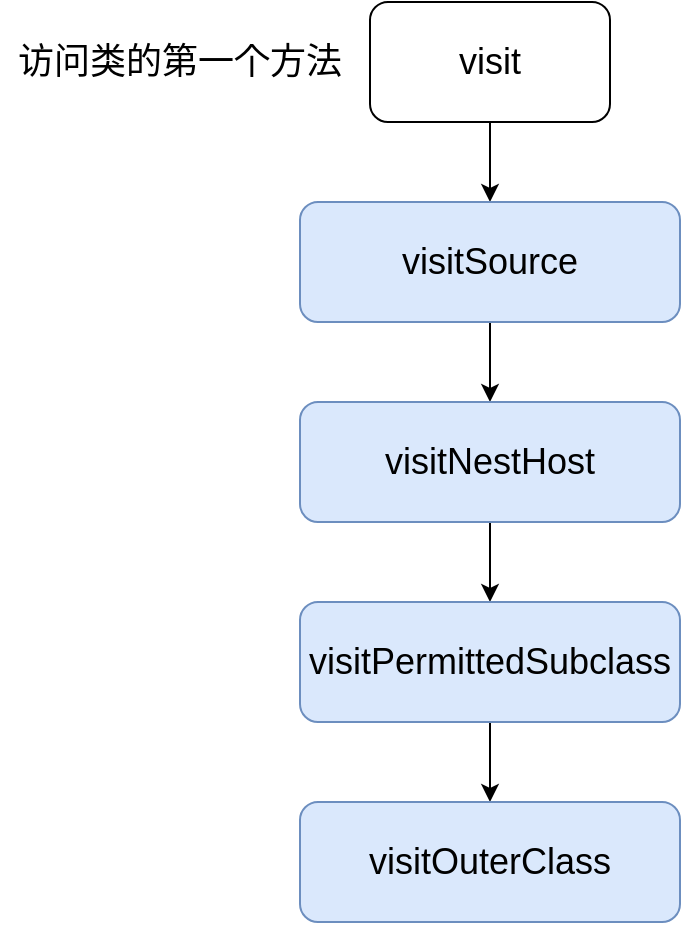 <mxfile version="15.9.6" type="github" pages="3">
  <diagram id="30Bxr1KkUJgvrlXZvCFp" name="ClassVisitor">
    <mxGraphModel dx="1038" dy="547" grid="1" gridSize="10" guides="1" tooltips="1" connect="1" arrows="1" fold="1" page="1" pageScale="1" pageWidth="827" pageHeight="1169" math="0" shadow="0">
      <root>
        <mxCell id="273fLLUFaYrSk1B3WepG-0" />
        <mxCell id="273fLLUFaYrSk1B3WepG-1" parent="273fLLUFaYrSk1B3WepG-0" />
        <mxCell id="273fLLUFaYrSk1B3WepG-9" value="" style="edgeStyle=orthogonalEdgeStyle;rounded=0;orthogonalLoop=1;jettySize=auto;html=1;fontSize=18;" edge="1" parent="273fLLUFaYrSk1B3WepG-1" source="273fLLUFaYrSk1B3WepG-2" target="273fLLUFaYrSk1B3WepG-3">
          <mxGeometry relative="1" as="geometry" />
        </mxCell>
        <mxCell id="273fLLUFaYrSk1B3WepG-2" value="&lt;font style=&quot;font-size: 18px&quot;&gt;visit&lt;/font&gt;" style="rounded=1;whiteSpace=wrap;html=1;" vertex="1" parent="273fLLUFaYrSk1B3WepG-1">
          <mxGeometry x="195" y="30" width="120" height="60" as="geometry" />
        </mxCell>
        <mxCell id="273fLLUFaYrSk1B3WepG-10" value="" style="edgeStyle=orthogonalEdgeStyle;rounded=0;orthogonalLoop=1;jettySize=auto;html=1;fontSize=18;" edge="1" parent="273fLLUFaYrSk1B3WepG-1" source="273fLLUFaYrSk1B3WepG-3" target="273fLLUFaYrSk1B3WepG-4">
          <mxGeometry relative="1" as="geometry" />
        </mxCell>
        <mxCell id="273fLLUFaYrSk1B3WepG-3" value="&lt;font style=&quot;font-size: 18px&quot;&gt;visitSource&lt;/font&gt;" style="rounded=1;whiteSpace=wrap;html=1;fillColor=#dae8fc;strokeColor=#6c8ebf;" vertex="1" parent="273fLLUFaYrSk1B3WepG-1">
          <mxGeometry x="160" y="130" width="190" height="60" as="geometry" />
        </mxCell>
        <mxCell id="273fLLUFaYrSk1B3WepG-11" value="" style="edgeStyle=orthogonalEdgeStyle;rounded=0;orthogonalLoop=1;jettySize=auto;html=1;fontSize=18;" edge="1" parent="273fLLUFaYrSk1B3WepG-1" source="273fLLUFaYrSk1B3WepG-4" target="273fLLUFaYrSk1B3WepG-7">
          <mxGeometry relative="1" as="geometry" />
        </mxCell>
        <mxCell id="273fLLUFaYrSk1B3WepG-4" value="&lt;font style=&quot;font-size: 18px&quot;&gt;visitNestHost&lt;/font&gt;" style="rounded=1;whiteSpace=wrap;html=1;fillColor=#dae8fc;strokeColor=#6c8ebf;" vertex="1" parent="273fLLUFaYrSk1B3WepG-1">
          <mxGeometry x="160" y="230" width="190" height="60" as="geometry" />
        </mxCell>
        <mxCell id="273fLLUFaYrSk1B3WepG-12" value="" style="edgeStyle=orthogonalEdgeStyle;rounded=0;orthogonalLoop=1;jettySize=auto;html=1;fontSize=18;" edge="1" parent="273fLLUFaYrSk1B3WepG-1" source="273fLLUFaYrSk1B3WepG-7" target="273fLLUFaYrSk1B3WepG-8">
          <mxGeometry relative="1" as="geometry" />
        </mxCell>
        <mxCell id="273fLLUFaYrSk1B3WepG-7" value="&lt;font style=&quot;font-size: 18px&quot;&gt;visitPermittedSubclass&lt;/font&gt;" style="rounded=1;whiteSpace=wrap;html=1;fillColor=#dae8fc;strokeColor=#6c8ebf;" vertex="1" parent="273fLLUFaYrSk1B3WepG-1">
          <mxGeometry x="160" y="330" width="190" height="60" as="geometry" />
        </mxCell>
        <mxCell id="273fLLUFaYrSk1B3WepG-8" value="&lt;font style=&quot;font-size: 18px&quot;&gt;visitOuterClass&lt;/font&gt;" style="rounded=1;whiteSpace=wrap;html=1;fillColor=#dae8fc;strokeColor=#6c8ebf;" vertex="1" parent="273fLLUFaYrSk1B3WepG-1">
          <mxGeometry x="160" y="430" width="190" height="60" as="geometry" />
        </mxCell>
        <mxCell id="273fLLUFaYrSk1B3WepG-13" value="访问类的第一个方法" style="text;html=1;strokeColor=none;fillColor=none;align=center;verticalAlign=middle;whiteSpace=wrap;rounded=0;fontSize=18;" vertex="1" parent="273fLLUFaYrSk1B3WepG-1">
          <mxGeometry x="10" y="50" width="180" height="20" as="geometry" />
        </mxCell>
      </root>
    </mxGraphModel>
  </diagram>
  <diagram id="RBOIBIMvq0Yk8zf17Fi_" name="Opcodes常量">
    <mxGraphModel dx="1038" dy="547" grid="1" gridSize="10" guides="1" tooltips="1" connect="1" arrows="1" fold="1" page="1" pageScale="1" pageWidth="827" pageHeight="1169" math="0" shadow="0">
      <root>
        <mxCell id="0" />
        <mxCell id="1" parent="0" />
        <mxCell id="Vj3gGlGifSG_-Ti_eutn-12" value="&lt;h2 class=&quot;md-end-block md-heading md-focus&quot; style=&quot;box-sizing: border-box ; font-size: 1.75em ; margin-top: 1rem ; margin-bottom: 1rem ; position: relative ; line-height: 1.225 ; cursor: text ; border-bottom: 1px solid rgb(238 , 238 , 238) ; color: rgb(51 , 51 , 51) ; font-family: &amp;#34;open sans&amp;#34; , &amp;#34;clear sans&amp;#34; , &amp;#34;helvetica neue&amp;#34; , &amp;#34;helvetica&amp;#34; , &amp;#34;arial&amp;#34; , &amp;#34;segoe ui emoji&amp;#34; , sans-serif&quot;&gt;&lt;span class=&quot;md-plain md-expand&quot; style=&quot;box-sizing: border-box&quot;&gt;ClassVisitor&lt;/span&gt;&lt;/h2&gt;" style="ellipse;whiteSpace=wrap;html=1;align=center;newEdgeStyle={&quot;edgeStyle&quot;:&quot;entityRelationEdgeStyle&quot;,&quot;startArrow&quot;:&quot;none&quot;,&quot;endArrow&quot;:&quot;none&quot;,&quot;segment&quot;:10,&quot;curved&quot;:1};treeFolding=1;treeMoving=1;" vertex="1" parent="1">
          <mxGeometry x="60" y="330" width="170" height="70" as="geometry" />
        </mxCell>
      </root>
    </mxGraphModel>
  </diagram>
  <diagram id="OUzFe1OV0LR9r09X7Idx" name="第 3 页">
    <mxGraphModel dx="1038" dy="547" grid="1" gridSize="10" guides="1" tooltips="1" connect="1" arrows="1" fold="1" page="1" pageScale="1" pageWidth="827" pageHeight="1169" math="0" shadow="0">
      <root>
        <mxCell id="tOVEXgzNnguQSBR6jQcY-0" />
        <mxCell id="tOVEXgzNnguQSBR6jQcY-1" parent="tOVEXgzNnguQSBR6jQcY-0" />
        <mxCell id="tOVEXgzNnguQSBR6jQcY-2" value="ClassVisitor" style="rounded=1;whiteSpace=wrap;html=1;fontSize=18;" vertex="1" parent="tOVEXgzNnguQSBR6jQcY-1">
          <mxGeometry x="40" y="270" width="120" height="60" as="geometry" />
        </mxCell>
        <mxCell id="tOVEXgzNnguQSBR6jQcY-3" value="ClassReader" style="rounded=1;whiteSpace=wrap;html=1;fontSize=18;" vertex="1" parent="tOVEXgzNnguQSBR6jQcY-1">
          <mxGeometry x="240" y="270" width="120" height="60" as="geometry" />
        </mxCell>
        <mxCell id="tOVEXgzNnguQSBR6jQcY-7" value="" style="edgeStyle=orthogonalEdgeStyle;rounded=0;orthogonalLoop=1;jettySize=auto;html=1;fontSize=18;" edge="1" parent="tOVEXgzNnguQSBR6jQcY-1" source="tOVEXgzNnguQSBR6jQcY-4" target="tOVEXgzNnguQSBR6jQcY-6">
          <mxGeometry relative="1" as="geometry" />
        </mxCell>
        <mxCell id="tOVEXgzNnguQSBR6jQcY-4" value="FileWriter" style="rounded=1;whiteSpace=wrap;html=1;fontSize=18;" vertex="1" parent="tOVEXgzNnguQSBR6jQcY-1">
          <mxGeometry x="440" y="270" width="120" height="60" as="geometry" />
        </mxCell>
        <mxCell id="tOVEXgzNnguQSBR6jQcY-9" value="" style="edgeStyle=orthogonalEdgeStyle;rounded=0;orthogonalLoop=1;jettySize=auto;html=1;fontSize=18;" edge="1" parent="tOVEXgzNnguQSBR6jQcY-1" source="tOVEXgzNnguQSBR6jQcY-5" target="tOVEXgzNnguQSBR6jQcY-8">
          <mxGeometry relative="1" as="geometry" />
        </mxCell>
        <mxCell id="tOVEXgzNnguQSBR6jQcY-5" value="MethodWriter" style="rounded=1;whiteSpace=wrap;html=1;fontSize=18;" vertex="1" parent="tOVEXgzNnguQSBR6jQcY-1">
          <mxGeometry x="650" y="270" width="120" height="60" as="geometry" />
        </mxCell>
        <mxCell id="tOVEXgzNnguQSBR6jQcY-6" value="FiledVisitor" style="rounded=1;whiteSpace=wrap;html=1;fontSize=18;" vertex="1" parent="tOVEXgzNnguQSBR6jQcY-1">
          <mxGeometry x="440" y="130" width="120" height="60" as="geometry" />
        </mxCell>
        <mxCell id="tOVEXgzNnguQSBR6jQcY-8" value="MethodVisitor" style="rounded=1;whiteSpace=wrap;html=1;fontSize=18;" vertex="1" parent="tOVEXgzNnguQSBR6jQcY-1">
          <mxGeometry x="650" y="130" width="120" height="60" as="geometry" />
        </mxCell>
        <mxCell id="tOVEXgzNnguQSBR6jQcY-11" style="edgeStyle=orthogonalEdgeStyle;rounded=0;orthogonalLoop=1;jettySize=auto;html=1;entryX=0.5;entryY=1;entryDx=0;entryDy=0;fontSize=18;" edge="1" parent="tOVEXgzNnguQSBR6jQcY-1" source="tOVEXgzNnguQSBR6jQcY-10" target="tOVEXgzNnguQSBR6jQcY-2">
          <mxGeometry relative="1" as="geometry" />
        </mxCell>
        <mxCell id="tOVEXgzNnguQSBR6jQcY-12" style="edgeStyle=orthogonalEdgeStyle;rounded=0;orthogonalLoop=1;jettySize=auto;html=1;fontSize=18;" edge="1" parent="tOVEXgzNnguQSBR6jQcY-1" source="tOVEXgzNnguQSBR6jQcY-10" target="tOVEXgzNnguQSBR6jQcY-3">
          <mxGeometry relative="1" as="geometry" />
        </mxCell>
        <mxCell id="tOVEXgzNnguQSBR6jQcY-13" style="edgeStyle=orthogonalEdgeStyle;rounded=0;orthogonalLoop=1;jettySize=auto;html=1;entryX=0.5;entryY=1;entryDx=0;entryDy=0;fontSize=18;" edge="1" parent="tOVEXgzNnguQSBR6jQcY-1" source="tOVEXgzNnguQSBR6jQcY-10" target="tOVEXgzNnguQSBR6jQcY-4">
          <mxGeometry relative="1" as="geometry" />
        </mxCell>
        <mxCell id="tOVEXgzNnguQSBR6jQcY-14" style="edgeStyle=orthogonalEdgeStyle;rounded=0;orthogonalLoop=1;jettySize=auto;html=1;entryX=0.5;entryY=1;entryDx=0;entryDy=0;fontSize=18;" edge="1" parent="tOVEXgzNnguQSBR6jQcY-1" source="tOVEXgzNnguQSBR6jQcY-10" target="tOVEXgzNnguQSBR6jQcY-5">
          <mxGeometry relative="1" as="geometry" />
        </mxCell>
        <mxCell id="tOVEXgzNnguQSBR6jQcY-10" value="ClassWriter" style="rounded=1;whiteSpace=wrap;html=1;fontSize=18;" vertex="1" parent="tOVEXgzNnguQSBR6jQcY-1">
          <mxGeometry x="340" y="440" width="120" height="60" as="geometry" />
        </mxCell>
        <mxCell id="tOVEXgzNnguQSBR6jQcY-15" value="生成字节码" style="text;html=1;strokeColor=none;fillColor=none;align=center;verticalAlign=middle;whiteSpace=wrap;rounded=0;fontSize=18;" vertex="1" parent="tOVEXgzNnguQSBR6jQcY-1">
          <mxGeometry x="340" y="520" width="120" height="30" as="geometry" />
        </mxCell>
        <mxCell id="tOVEXgzNnguQSBR6jQcY-16" value="读取字节码时触发的事件" style="text;html=1;strokeColor=none;fillColor=none;align=center;verticalAlign=middle;whiteSpace=wrap;rounded=0;fontSize=18;" vertex="1" parent="tOVEXgzNnguQSBR6jQcY-1">
          <mxGeometry x="40" y="220" width="120" height="30" as="geometry" />
        </mxCell>
      </root>
    </mxGraphModel>
  </diagram>
</mxfile>
